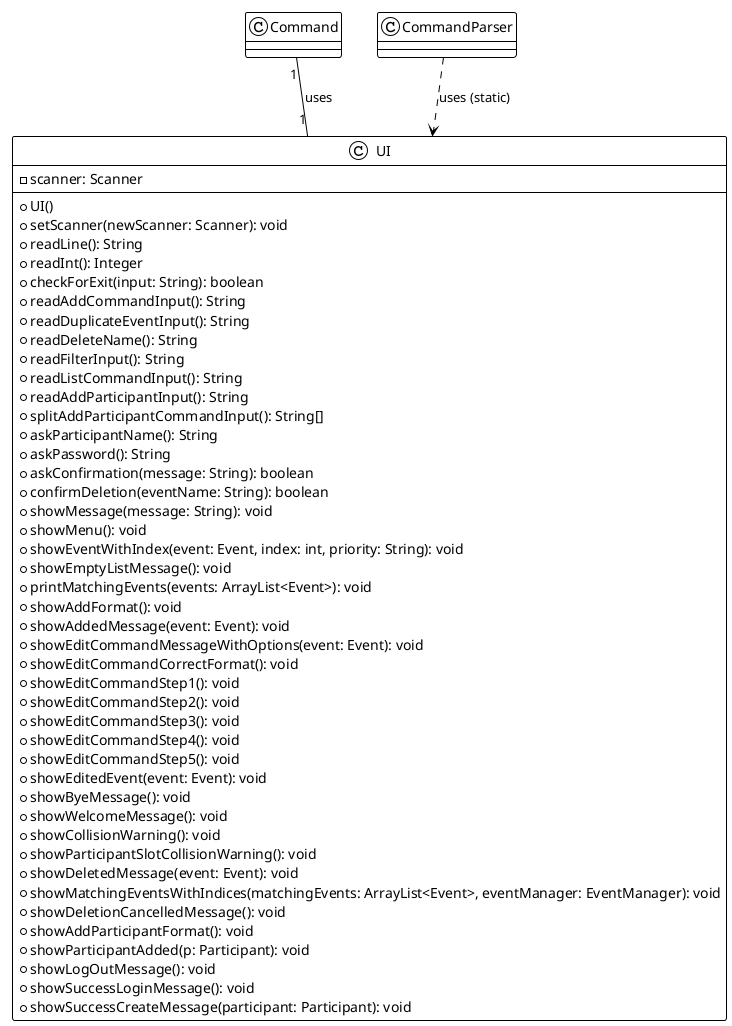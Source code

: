 @startuml

!theme plain
skinparam sequenceMessageAlign center
skinparam responseMessageBelowArrow true

class UI {
    - scanner: Scanner

    + UI()
    + setScanner(newScanner: Scanner): void
    + readLine(): String
    + readInt(): Integer
    + checkForExit(input: String): boolean
    + readAddCommandInput(): String
    + readDuplicateEventInput(): String
    + readDeleteName(): String
    + readFilterInput(): String
    + readListCommandInput(): String
    + readAddParticipantInput(): String
    + splitAddParticipantCommandInput(): String[]
    + askParticipantName(): String
    + askPassword(): String
    + askConfirmation(message: String): boolean
    + confirmDeletion(eventName: String): boolean
    + showMessage(message: String): void
    + showMenu(): void
    + showEventWithIndex(event: Event, index: int, priority: String): void
    + showEmptyListMessage(): void
    + printMatchingEvents(events: ArrayList<Event>): void
    + showAddFormat(): void
    + showAddedMessage(event: Event): void
    + showEditCommandMessageWithOptions(event: Event): void
    + showEditCommandCorrectFormat(): void
    + showEditCommandStep1(): void
    + showEditCommandStep2(): void
    + showEditCommandStep3(): void
    + showEditCommandStep4(): void
    + showEditCommandStep5(): void
    + showEditedEvent(event: Event): void
    + showByeMessage(): void
    + showWelcomeMessage(): void
    + showCollisionWarning(): void
    + showParticipantSlotCollisionWarning(): void
    + showDeletedMessage(event: Event): void
    + showMatchingEventsWithIndices(matchingEvents: ArrayList<Event>, eventManager: EventManager): void
    + showDeletionCancelledMessage(): void
    + showAddParticipantFormat(): void
    + showParticipantAdded(p: Participant): void
    + showLogOutMessage(): void
    + showSuccessLoginMessage(): void
    + showSuccessCreateMessage(participant: Participant): void
}

Command "1" -- "1" UI : uses
CommandParser ..> UI : uses (static)

@enduml

